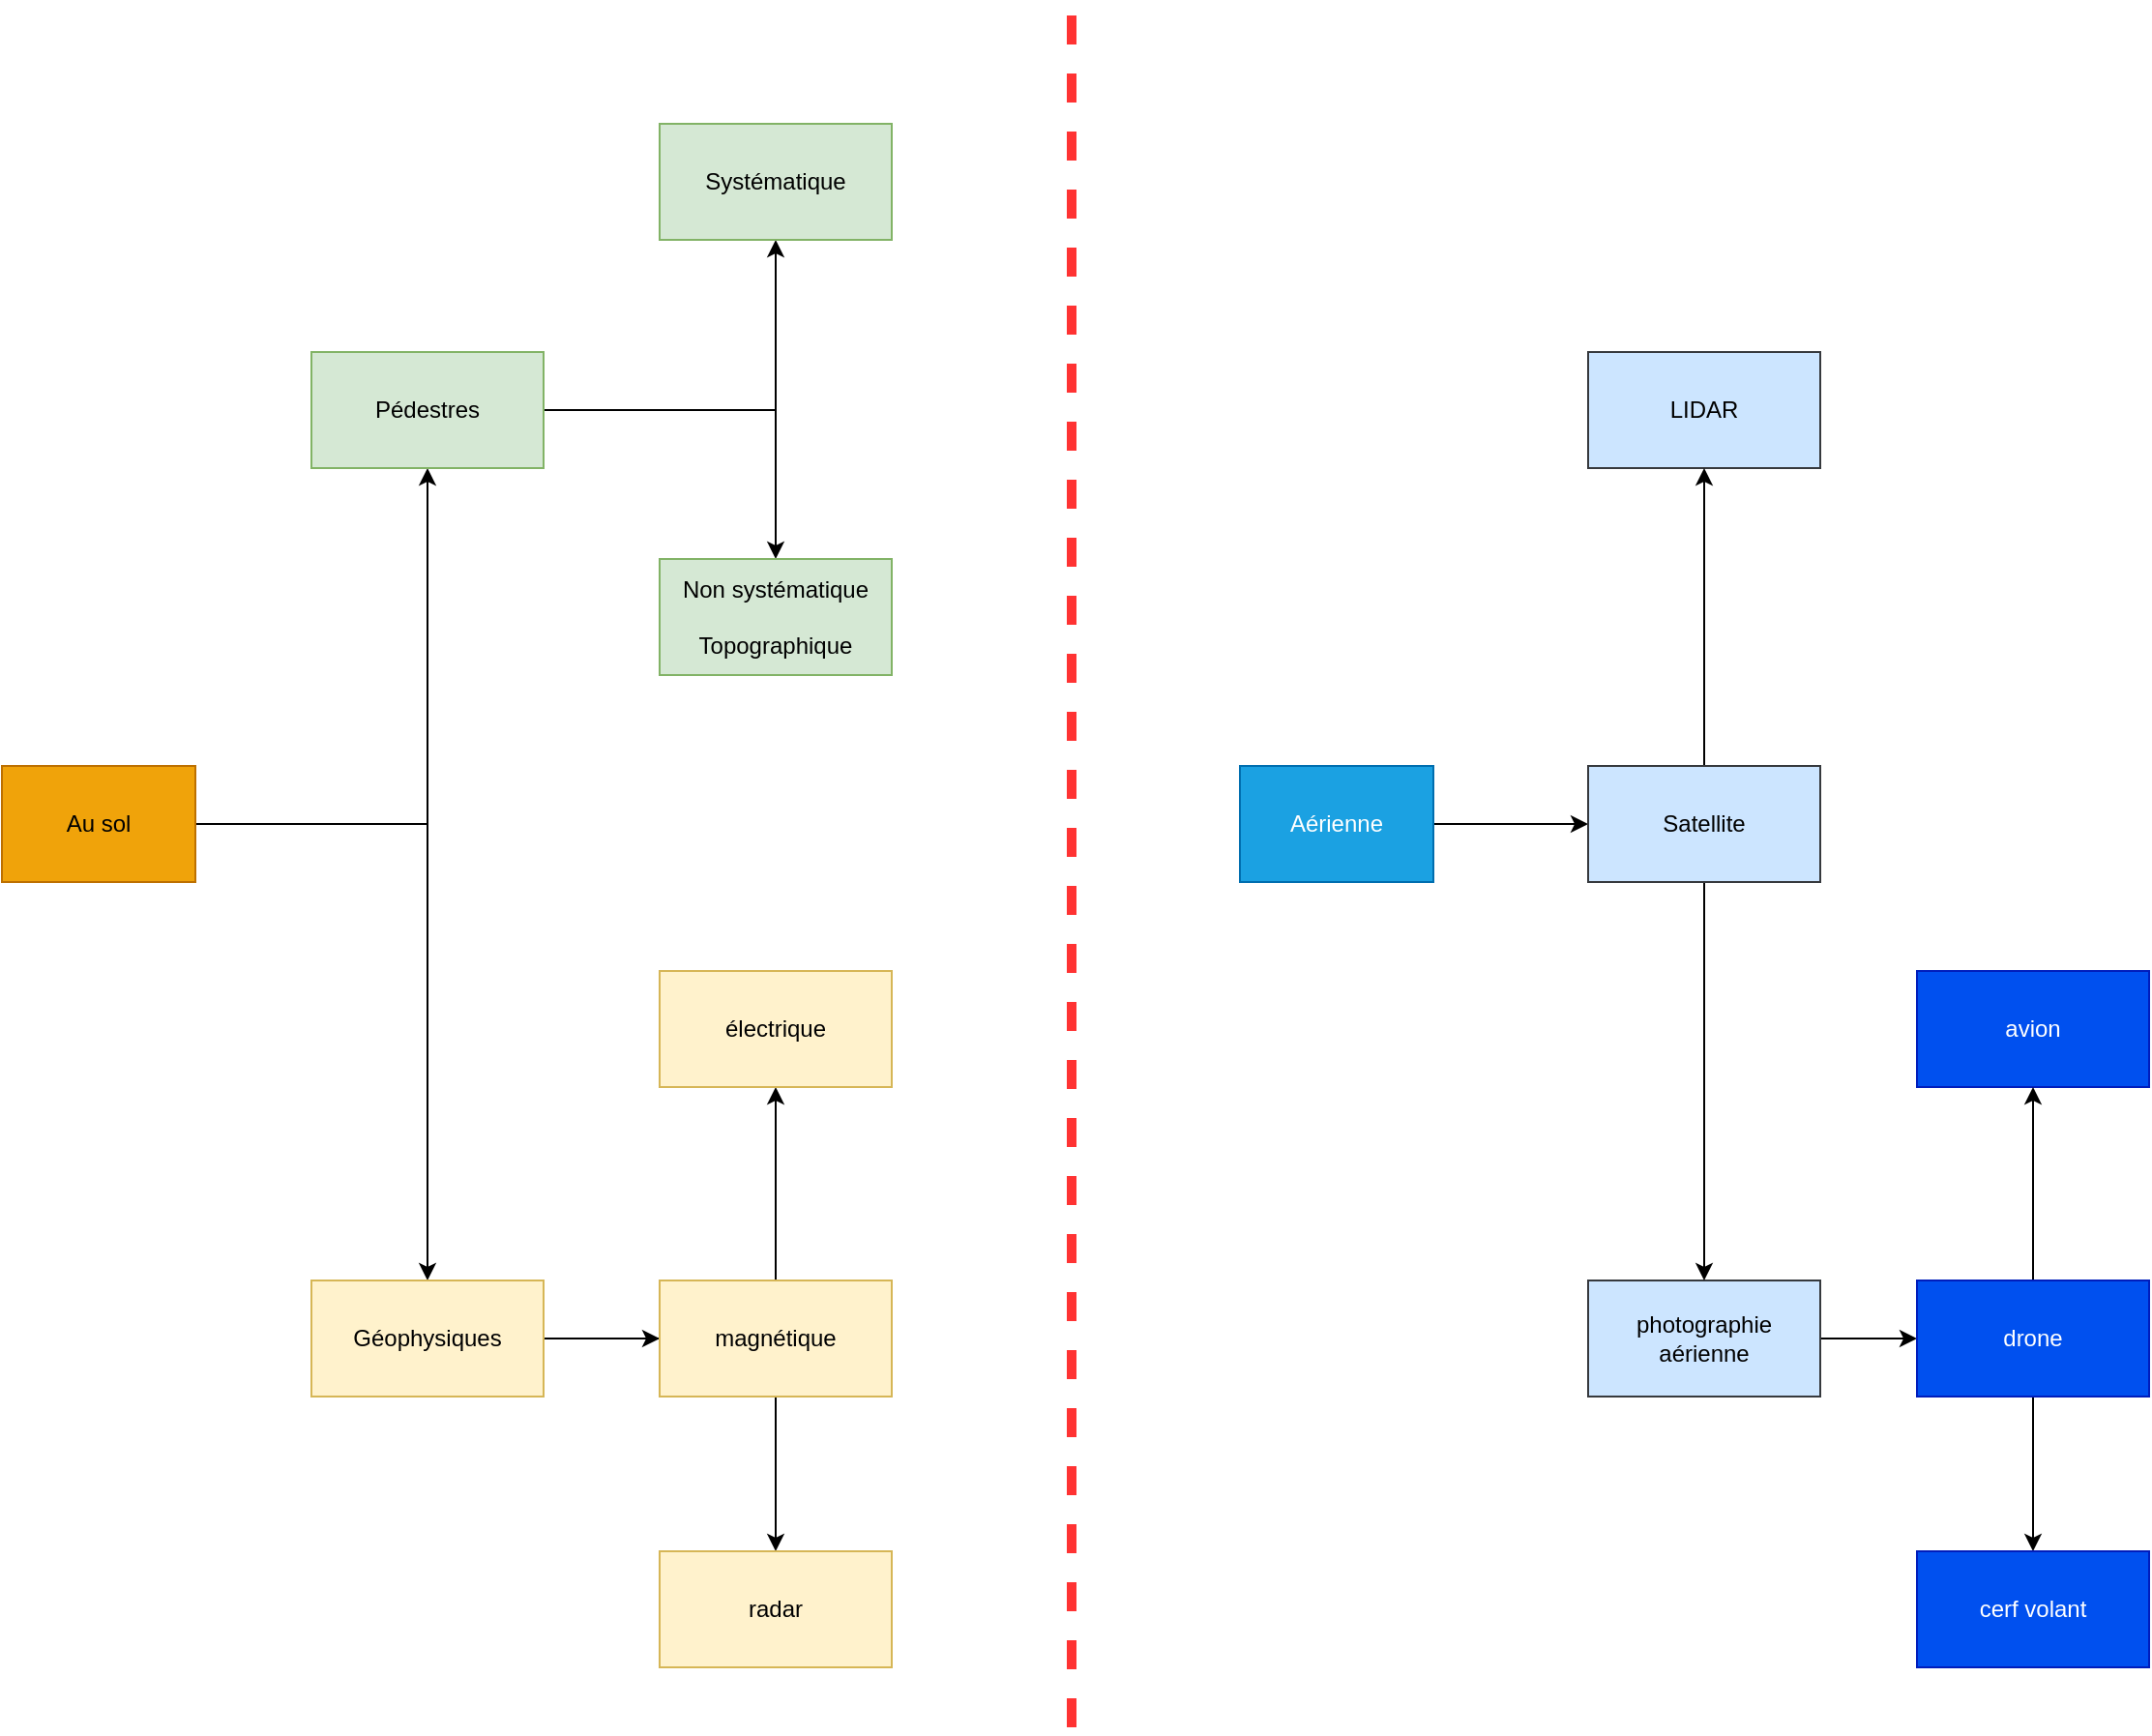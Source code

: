 <mxfile version="22.1.2" type="github">
  <diagram name="Pagina-1" id="3foKRDTNDnrZsMwfVdPc">
    <mxGraphModel dx="4012" dy="1693" grid="1" gridSize="10" guides="1" tooltips="1" connect="1" arrows="1" fold="1" page="1" pageScale="1" pageWidth="827" pageHeight="1169" math="0" shadow="0">
      <root>
        <mxCell id="0" />
        <mxCell id="1" parent="0" />
        <mxCell id="cqRFZYUG5nDRbfdlNZfL-6" style="edgeStyle=orthogonalEdgeStyle;rounded=0;orthogonalLoop=1;jettySize=auto;html=1;exitX=1;exitY=0.5;exitDx=0;exitDy=0;" parent="1" source="cqRFZYUG5nDRbfdlNZfL-2" target="cqRFZYUG5nDRbfdlNZfL-8" edge="1">
          <mxGeometry relative="1" as="geometry">
            <mxPoint x="-530" y="400" as="targetPoint" />
          </mxGeometry>
        </mxCell>
        <mxCell id="cqRFZYUG5nDRbfdlNZfL-19" value="" style="edgeStyle=orthogonalEdgeStyle;rounded=0;orthogonalLoop=1;jettySize=auto;html=1;" parent="1" source="cqRFZYUG5nDRbfdlNZfL-2" target="cqRFZYUG5nDRbfdlNZfL-18" edge="1">
          <mxGeometry relative="1" as="geometry" />
        </mxCell>
        <mxCell id="cqRFZYUG5nDRbfdlNZfL-2" value="Au sol" style="rounded=0;whiteSpace=wrap;html=1;fillColor=#f0a30a;strokeColor=#BD7000;fontColor=#000000;" parent="1" vertex="1">
          <mxGeometry x="-710" y="514" width="100" height="60" as="geometry" />
        </mxCell>
        <mxCell id="cqRFZYUG5nDRbfdlNZfL-11" value="" style="edgeStyle=orthogonalEdgeStyle;rounded=0;orthogonalLoop=1;jettySize=auto;html=1;" parent="1" source="cqRFZYUG5nDRbfdlNZfL-8" target="cqRFZYUG5nDRbfdlNZfL-10" edge="1">
          <mxGeometry relative="1" as="geometry" />
        </mxCell>
        <mxCell id="cqRFZYUG5nDRbfdlNZfL-16" style="edgeStyle=orthogonalEdgeStyle;rounded=0;orthogonalLoop=1;jettySize=auto;html=1;" parent="1" source="cqRFZYUG5nDRbfdlNZfL-8" target="cqRFZYUG5nDRbfdlNZfL-17" edge="1">
          <mxGeometry relative="1" as="geometry">
            <mxPoint x="-310" y="410" as="targetPoint" />
          </mxGeometry>
        </mxCell>
        <mxCell id="cqRFZYUG5nDRbfdlNZfL-8" value="Pédestres" style="rounded=0;whiteSpace=wrap;html=1;fillColor=#d5e8d4;strokeColor=#82b366;" parent="1" vertex="1">
          <mxGeometry x="-550" y="300" width="120" height="60" as="geometry" />
        </mxCell>
        <mxCell id="cqRFZYUG5nDRbfdlNZfL-10" value="Systématique" style="rounded=0;whiteSpace=wrap;html=1;fillColor=#d5e8d4;strokeColor=#82b366;" parent="1" vertex="1">
          <mxGeometry x="-370" y="182" width="120" height="60" as="geometry" />
        </mxCell>
        <mxCell id="cqRFZYUG5nDRbfdlNZfL-17" value="&lt;div&gt;Non systématique&lt;/div&gt;&lt;div&gt;&lt;br&gt;&lt;/div&gt;&lt;div&gt;Topographique&lt;br&gt;&lt;/div&gt;" style="rounded=0;whiteSpace=wrap;html=1;fillColor=#d5e8d4;strokeColor=#82b366;" parent="1" vertex="1">
          <mxGeometry x="-370" y="407" width="120" height="60" as="geometry" />
        </mxCell>
        <mxCell id="cqRFZYUG5nDRbfdlNZfL-21" value="" style="edgeStyle=orthogonalEdgeStyle;rounded=0;orthogonalLoop=1;jettySize=auto;html=1;" parent="1" source="cqRFZYUG5nDRbfdlNZfL-18" target="cqRFZYUG5nDRbfdlNZfL-20" edge="1">
          <mxGeometry relative="1" as="geometry" />
        </mxCell>
        <mxCell id="cqRFZYUG5nDRbfdlNZfL-24" value="" style="edgeStyle=orthogonalEdgeStyle;rounded=0;orthogonalLoop=1;jettySize=auto;html=1;" parent="1" source="cqRFZYUG5nDRbfdlNZfL-18" target="cqRFZYUG5nDRbfdlNZfL-23" edge="1">
          <mxGeometry relative="1" as="geometry" />
        </mxCell>
        <mxCell id="cqRFZYUG5nDRbfdlNZfL-18" value="Géophysiques" style="whiteSpace=wrap;html=1;rounded=0;fillColor=#fff2cc;strokeColor=#d6b656;" parent="1" vertex="1">
          <mxGeometry x="-550" y="780" width="120" height="60" as="geometry" />
        </mxCell>
        <mxCell id="cqRFZYUG5nDRbfdlNZfL-20" value="électrique" style="whiteSpace=wrap;html=1;rounded=0;fillColor=#fff2cc;strokeColor=#d6b656;" parent="1" vertex="1">
          <mxGeometry x="-370" y="620" width="120" height="60" as="geometry" />
        </mxCell>
        <mxCell id="cqRFZYUG5nDRbfdlNZfL-26" value="" style="edgeStyle=orthogonalEdgeStyle;rounded=0;orthogonalLoop=1;jettySize=auto;html=1;" parent="1" source="cqRFZYUG5nDRbfdlNZfL-23" target="cqRFZYUG5nDRbfdlNZfL-25" edge="1">
          <mxGeometry relative="1" as="geometry" />
        </mxCell>
        <mxCell id="cqRFZYUG5nDRbfdlNZfL-23" value="magnétique" style="whiteSpace=wrap;html=1;rounded=0;fillColor=#fff2cc;strokeColor=#d6b656;" parent="1" vertex="1">
          <mxGeometry x="-370" y="780" width="120" height="60" as="geometry" />
        </mxCell>
        <mxCell id="cqRFZYUG5nDRbfdlNZfL-25" value="radar" style="whiteSpace=wrap;html=1;rounded=0;fillColor=#fff2cc;strokeColor=#d6b656;" parent="1" vertex="1">
          <mxGeometry x="-370" y="920" width="120" height="60" as="geometry" />
        </mxCell>
        <mxCell id="cqRFZYUG5nDRbfdlNZfL-28" value="" style="endArrow=none;dashed=1;html=1;rounded=0;strokeWidth=5;strokeColor=#FF3333;" parent="1" edge="1">
          <mxGeometry width="50" height="50" relative="1" as="geometry">
            <mxPoint x="-157" y="1011" as="sourcePoint" />
            <mxPoint x="-157" y="121" as="targetPoint" />
          </mxGeometry>
        </mxCell>
        <mxCell id="l5l8FKQB6sd6RJflwN7z-14" value="" style="edgeStyle=orthogonalEdgeStyle;rounded=0;orthogonalLoop=1;jettySize=auto;html=1;" edge="1" parent="1" source="l5l8FKQB6sd6RJflwN7z-1" target="l5l8FKQB6sd6RJflwN7z-11">
          <mxGeometry relative="1" as="geometry" />
        </mxCell>
        <mxCell id="l5l8FKQB6sd6RJflwN7z-1" value="Aérienne" style="rounded=0;whiteSpace=wrap;html=1;fillColor=#1ba1e2;strokeColor=#006EAF;fontColor=#ffffff;" vertex="1" parent="1">
          <mxGeometry x="-70" y="514" width="100" height="60" as="geometry" />
        </mxCell>
        <mxCell id="l5l8FKQB6sd6RJflwN7z-7" value="" style="edgeStyle=orthogonalEdgeStyle;rounded=0;orthogonalLoop=1;jettySize=auto;html=1;" edge="1" parent="1" source="l5l8FKQB6sd6RJflwN7z-2" target="l5l8FKQB6sd6RJflwN7z-4">
          <mxGeometry relative="1" as="geometry" />
        </mxCell>
        <mxCell id="l5l8FKQB6sd6RJflwN7z-2" value="photographie aérienne" style="whiteSpace=wrap;html=1;rounded=0;fillColor=#cce5ff;strokeColor=#36393d;" vertex="1" parent="1">
          <mxGeometry x="110" y="780" width="120" height="60" as="geometry" />
        </mxCell>
        <mxCell id="l5l8FKQB6sd6RJflwN7z-3" value="avion" style="whiteSpace=wrap;html=1;rounded=0;fillColor=#0050ef;strokeColor=#001DBC;fontColor=#ffffff;" vertex="1" parent="1">
          <mxGeometry x="280" y="620" width="120" height="60" as="geometry" />
        </mxCell>
        <mxCell id="l5l8FKQB6sd6RJflwN7z-8" value="" style="edgeStyle=orthogonalEdgeStyle;rounded=0;orthogonalLoop=1;jettySize=auto;html=1;" edge="1" parent="1" source="l5l8FKQB6sd6RJflwN7z-4" target="l5l8FKQB6sd6RJflwN7z-3">
          <mxGeometry relative="1" as="geometry" />
        </mxCell>
        <mxCell id="l5l8FKQB6sd6RJflwN7z-9" value="" style="edgeStyle=orthogonalEdgeStyle;rounded=0;orthogonalLoop=1;jettySize=auto;html=1;" edge="1" parent="1" source="l5l8FKQB6sd6RJflwN7z-4" target="l5l8FKQB6sd6RJflwN7z-5">
          <mxGeometry relative="1" as="geometry" />
        </mxCell>
        <mxCell id="l5l8FKQB6sd6RJflwN7z-4" value="drone" style="whiteSpace=wrap;html=1;rounded=0;fillColor=#0050ef;strokeColor=#001DBC;fontColor=#ffffff;" vertex="1" parent="1">
          <mxGeometry x="280" y="780" width="120" height="60" as="geometry" />
        </mxCell>
        <mxCell id="l5l8FKQB6sd6RJflwN7z-5" value="cerf volant" style="whiteSpace=wrap;html=1;rounded=0;fillColor=#0050ef;strokeColor=#001DBC;fontColor=#ffffff;" vertex="1" parent="1">
          <mxGeometry x="280" y="920" width="120" height="60" as="geometry" />
        </mxCell>
        <mxCell id="l5l8FKQB6sd6RJflwN7z-10" value="LIDAR" style="rounded=0;whiteSpace=wrap;html=1;fillColor=#cce5ff;strokeColor=#36393d;" vertex="1" parent="1">
          <mxGeometry x="110" y="300" width="120" height="60" as="geometry" />
        </mxCell>
        <mxCell id="l5l8FKQB6sd6RJflwN7z-15" style="edgeStyle=orthogonalEdgeStyle;rounded=0;orthogonalLoop=1;jettySize=auto;html=1;exitX=0.5;exitY=0;exitDx=0;exitDy=0;entryX=0.5;entryY=1;entryDx=0;entryDy=0;" edge="1" parent="1" source="l5l8FKQB6sd6RJflwN7z-11" target="l5l8FKQB6sd6RJflwN7z-10">
          <mxGeometry relative="1" as="geometry" />
        </mxCell>
        <mxCell id="l5l8FKQB6sd6RJflwN7z-16" style="edgeStyle=orthogonalEdgeStyle;rounded=0;orthogonalLoop=1;jettySize=auto;html=1;entryX=0.5;entryY=0;entryDx=0;entryDy=0;" edge="1" parent="1" source="l5l8FKQB6sd6RJflwN7z-11" target="l5l8FKQB6sd6RJflwN7z-2">
          <mxGeometry relative="1" as="geometry" />
        </mxCell>
        <mxCell id="l5l8FKQB6sd6RJflwN7z-11" value="Satellite" style="rounded=0;whiteSpace=wrap;html=1;fillColor=#cce5ff;strokeColor=#36393d;" vertex="1" parent="1">
          <mxGeometry x="110" y="514" width="120" height="60" as="geometry" />
        </mxCell>
      </root>
    </mxGraphModel>
  </diagram>
</mxfile>
